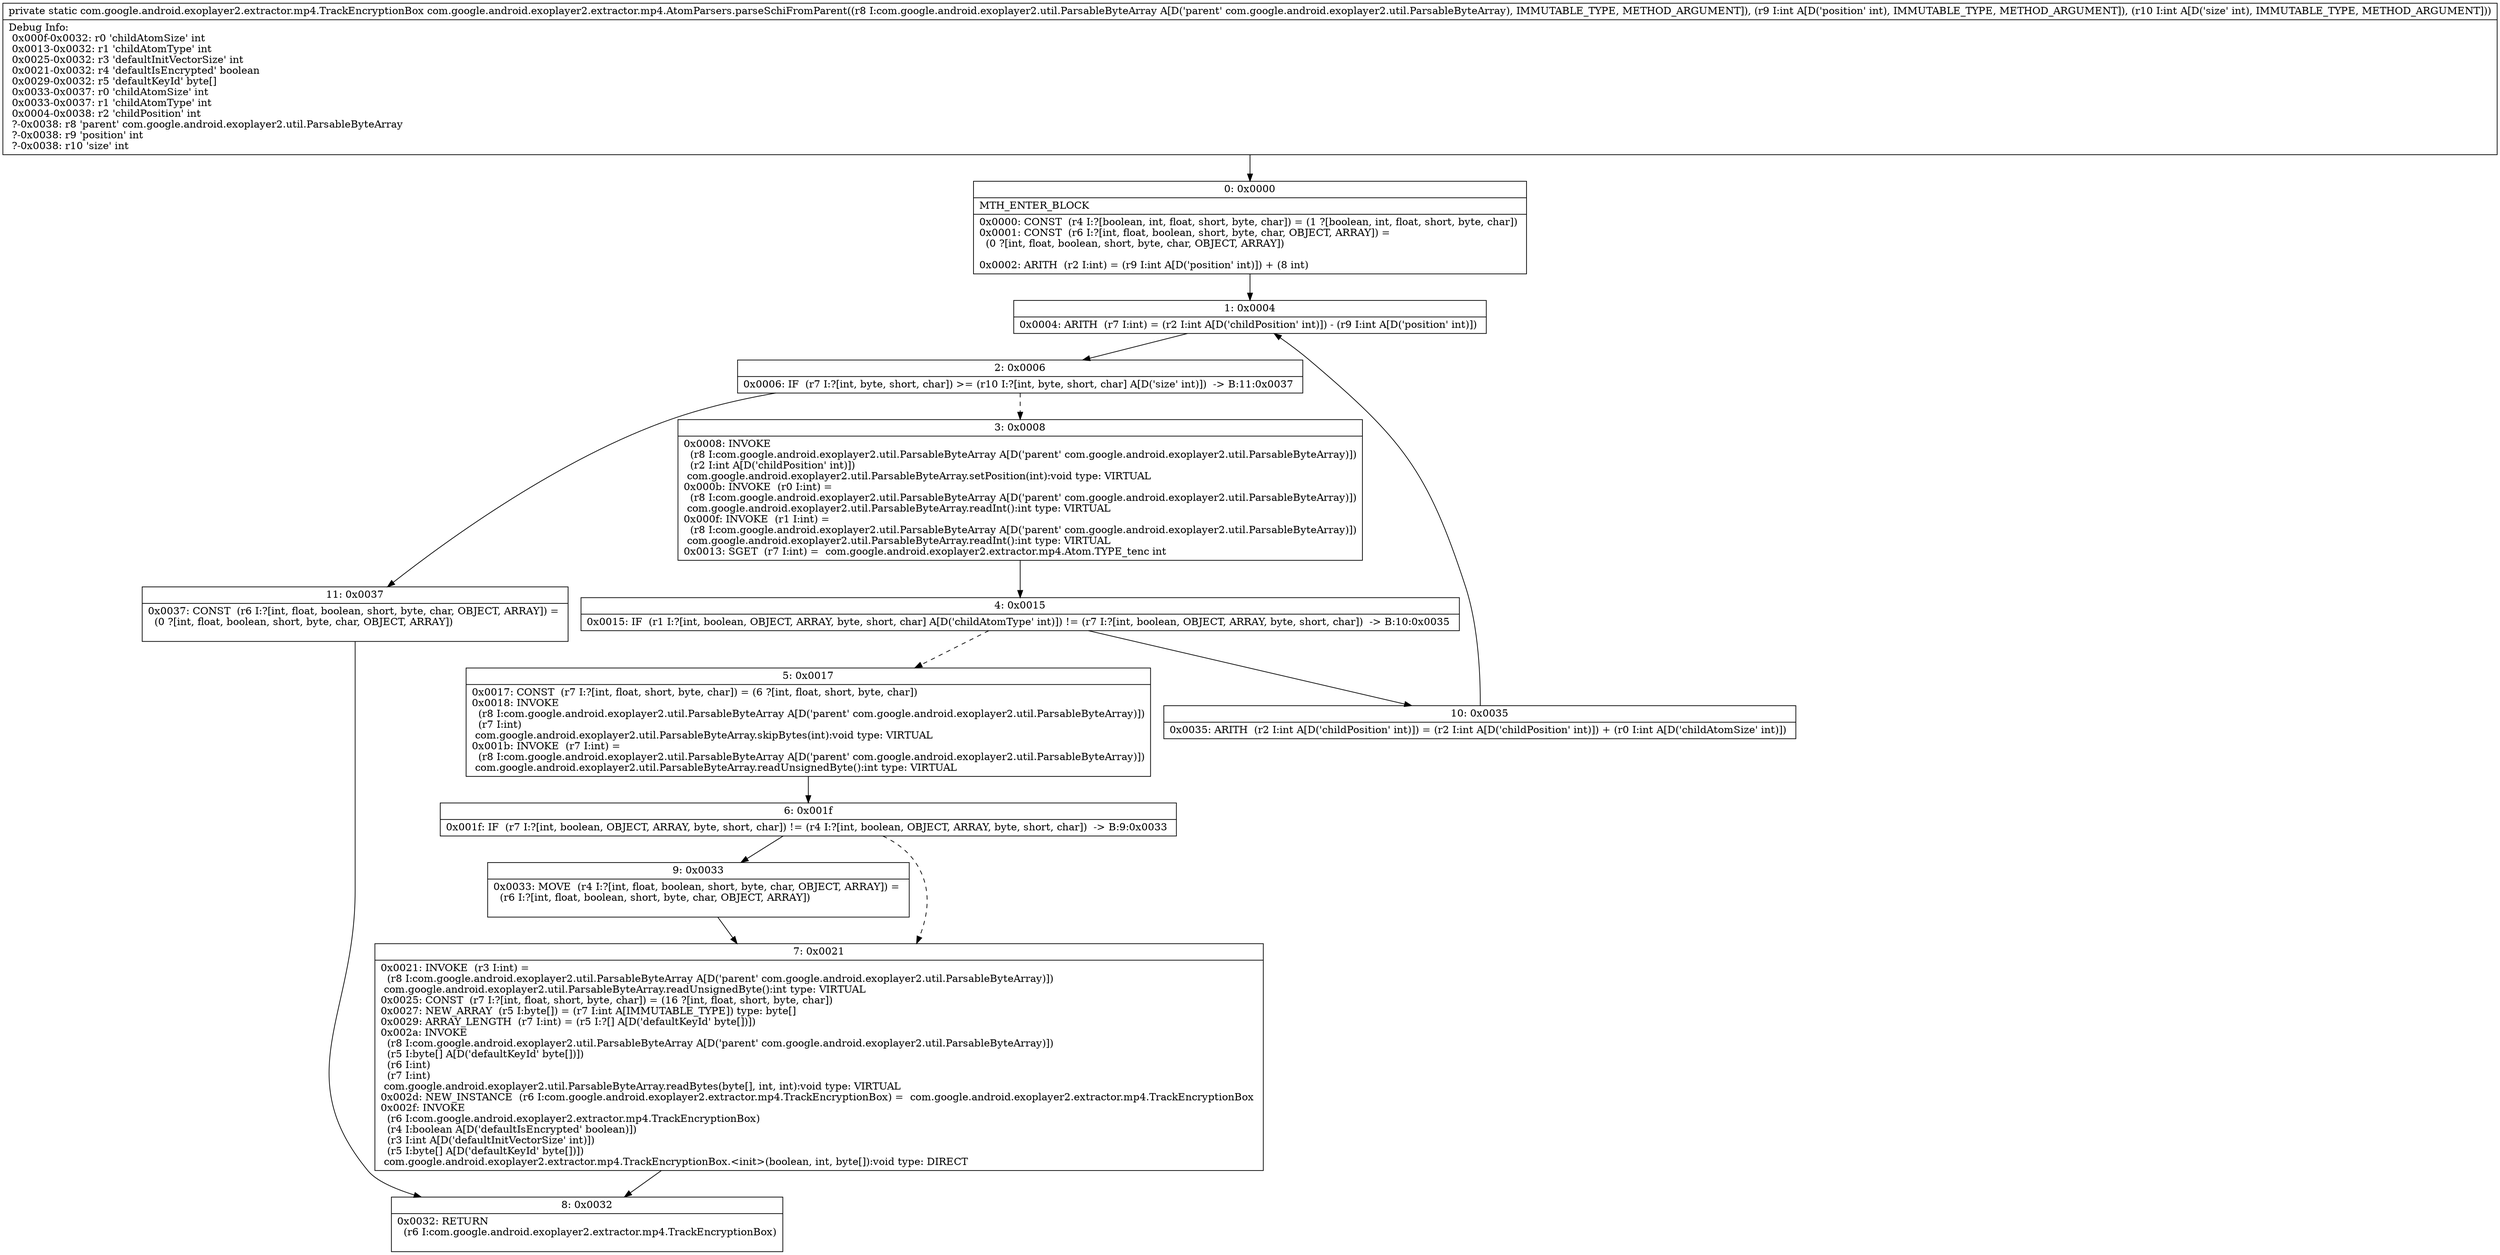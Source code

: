 digraph "CFG forcom.google.android.exoplayer2.extractor.mp4.AtomParsers.parseSchiFromParent(Lcom\/google\/android\/exoplayer2\/util\/ParsableByteArray;II)Lcom\/google\/android\/exoplayer2\/extractor\/mp4\/TrackEncryptionBox;" {
Node_0 [shape=record,label="{0\:\ 0x0000|MTH_ENTER_BLOCK\l|0x0000: CONST  (r4 I:?[boolean, int, float, short, byte, char]) = (1 ?[boolean, int, float, short, byte, char]) \l0x0001: CONST  (r6 I:?[int, float, boolean, short, byte, char, OBJECT, ARRAY]) = \l  (0 ?[int, float, boolean, short, byte, char, OBJECT, ARRAY])\l \l0x0002: ARITH  (r2 I:int) = (r9 I:int A[D('position' int)]) + (8 int) \l}"];
Node_1 [shape=record,label="{1\:\ 0x0004|0x0004: ARITH  (r7 I:int) = (r2 I:int A[D('childPosition' int)]) \- (r9 I:int A[D('position' int)]) \l}"];
Node_2 [shape=record,label="{2\:\ 0x0006|0x0006: IF  (r7 I:?[int, byte, short, char]) \>= (r10 I:?[int, byte, short, char] A[D('size' int)])  \-\> B:11:0x0037 \l}"];
Node_3 [shape=record,label="{3\:\ 0x0008|0x0008: INVOKE  \l  (r8 I:com.google.android.exoplayer2.util.ParsableByteArray A[D('parent' com.google.android.exoplayer2.util.ParsableByteArray)])\l  (r2 I:int A[D('childPosition' int)])\l com.google.android.exoplayer2.util.ParsableByteArray.setPosition(int):void type: VIRTUAL \l0x000b: INVOKE  (r0 I:int) = \l  (r8 I:com.google.android.exoplayer2.util.ParsableByteArray A[D('parent' com.google.android.exoplayer2.util.ParsableByteArray)])\l com.google.android.exoplayer2.util.ParsableByteArray.readInt():int type: VIRTUAL \l0x000f: INVOKE  (r1 I:int) = \l  (r8 I:com.google.android.exoplayer2.util.ParsableByteArray A[D('parent' com.google.android.exoplayer2.util.ParsableByteArray)])\l com.google.android.exoplayer2.util.ParsableByteArray.readInt():int type: VIRTUAL \l0x0013: SGET  (r7 I:int) =  com.google.android.exoplayer2.extractor.mp4.Atom.TYPE_tenc int \l}"];
Node_4 [shape=record,label="{4\:\ 0x0015|0x0015: IF  (r1 I:?[int, boolean, OBJECT, ARRAY, byte, short, char] A[D('childAtomType' int)]) != (r7 I:?[int, boolean, OBJECT, ARRAY, byte, short, char])  \-\> B:10:0x0035 \l}"];
Node_5 [shape=record,label="{5\:\ 0x0017|0x0017: CONST  (r7 I:?[int, float, short, byte, char]) = (6 ?[int, float, short, byte, char]) \l0x0018: INVOKE  \l  (r8 I:com.google.android.exoplayer2.util.ParsableByteArray A[D('parent' com.google.android.exoplayer2.util.ParsableByteArray)])\l  (r7 I:int)\l com.google.android.exoplayer2.util.ParsableByteArray.skipBytes(int):void type: VIRTUAL \l0x001b: INVOKE  (r7 I:int) = \l  (r8 I:com.google.android.exoplayer2.util.ParsableByteArray A[D('parent' com.google.android.exoplayer2.util.ParsableByteArray)])\l com.google.android.exoplayer2.util.ParsableByteArray.readUnsignedByte():int type: VIRTUAL \l}"];
Node_6 [shape=record,label="{6\:\ 0x001f|0x001f: IF  (r7 I:?[int, boolean, OBJECT, ARRAY, byte, short, char]) != (r4 I:?[int, boolean, OBJECT, ARRAY, byte, short, char])  \-\> B:9:0x0033 \l}"];
Node_7 [shape=record,label="{7\:\ 0x0021|0x0021: INVOKE  (r3 I:int) = \l  (r8 I:com.google.android.exoplayer2.util.ParsableByteArray A[D('parent' com.google.android.exoplayer2.util.ParsableByteArray)])\l com.google.android.exoplayer2.util.ParsableByteArray.readUnsignedByte():int type: VIRTUAL \l0x0025: CONST  (r7 I:?[int, float, short, byte, char]) = (16 ?[int, float, short, byte, char]) \l0x0027: NEW_ARRAY  (r5 I:byte[]) = (r7 I:int A[IMMUTABLE_TYPE]) type: byte[] \l0x0029: ARRAY_LENGTH  (r7 I:int) = (r5 I:?[] A[D('defaultKeyId' byte[])]) \l0x002a: INVOKE  \l  (r8 I:com.google.android.exoplayer2.util.ParsableByteArray A[D('parent' com.google.android.exoplayer2.util.ParsableByteArray)])\l  (r5 I:byte[] A[D('defaultKeyId' byte[])])\l  (r6 I:int)\l  (r7 I:int)\l com.google.android.exoplayer2.util.ParsableByteArray.readBytes(byte[], int, int):void type: VIRTUAL \l0x002d: NEW_INSTANCE  (r6 I:com.google.android.exoplayer2.extractor.mp4.TrackEncryptionBox) =  com.google.android.exoplayer2.extractor.mp4.TrackEncryptionBox \l0x002f: INVOKE  \l  (r6 I:com.google.android.exoplayer2.extractor.mp4.TrackEncryptionBox)\l  (r4 I:boolean A[D('defaultIsEncrypted' boolean)])\l  (r3 I:int A[D('defaultInitVectorSize' int)])\l  (r5 I:byte[] A[D('defaultKeyId' byte[])])\l com.google.android.exoplayer2.extractor.mp4.TrackEncryptionBox.\<init\>(boolean, int, byte[]):void type: DIRECT \l}"];
Node_8 [shape=record,label="{8\:\ 0x0032|0x0032: RETURN  \l  (r6 I:com.google.android.exoplayer2.extractor.mp4.TrackEncryptionBox)\l \l}"];
Node_9 [shape=record,label="{9\:\ 0x0033|0x0033: MOVE  (r4 I:?[int, float, boolean, short, byte, char, OBJECT, ARRAY]) = \l  (r6 I:?[int, float, boolean, short, byte, char, OBJECT, ARRAY])\l \l}"];
Node_10 [shape=record,label="{10\:\ 0x0035|0x0035: ARITH  (r2 I:int A[D('childPosition' int)]) = (r2 I:int A[D('childPosition' int)]) + (r0 I:int A[D('childAtomSize' int)]) \l}"];
Node_11 [shape=record,label="{11\:\ 0x0037|0x0037: CONST  (r6 I:?[int, float, boolean, short, byte, char, OBJECT, ARRAY]) = \l  (0 ?[int, float, boolean, short, byte, char, OBJECT, ARRAY])\l \l}"];
MethodNode[shape=record,label="{private static com.google.android.exoplayer2.extractor.mp4.TrackEncryptionBox com.google.android.exoplayer2.extractor.mp4.AtomParsers.parseSchiFromParent((r8 I:com.google.android.exoplayer2.util.ParsableByteArray A[D('parent' com.google.android.exoplayer2.util.ParsableByteArray), IMMUTABLE_TYPE, METHOD_ARGUMENT]), (r9 I:int A[D('position' int), IMMUTABLE_TYPE, METHOD_ARGUMENT]), (r10 I:int A[D('size' int), IMMUTABLE_TYPE, METHOD_ARGUMENT]))  | Debug Info:\l  0x000f\-0x0032: r0 'childAtomSize' int\l  0x0013\-0x0032: r1 'childAtomType' int\l  0x0025\-0x0032: r3 'defaultInitVectorSize' int\l  0x0021\-0x0032: r4 'defaultIsEncrypted' boolean\l  0x0029\-0x0032: r5 'defaultKeyId' byte[]\l  0x0033\-0x0037: r0 'childAtomSize' int\l  0x0033\-0x0037: r1 'childAtomType' int\l  0x0004\-0x0038: r2 'childPosition' int\l  ?\-0x0038: r8 'parent' com.google.android.exoplayer2.util.ParsableByteArray\l  ?\-0x0038: r9 'position' int\l  ?\-0x0038: r10 'size' int\l}"];
MethodNode -> Node_0;
Node_0 -> Node_1;
Node_1 -> Node_2;
Node_2 -> Node_3[style=dashed];
Node_2 -> Node_11;
Node_3 -> Node_4;
Node_4 -> Node_5[style=dashed];
Node_4 -> Node_10;
Node_5 -> Node_6;
Node_6 -> Node_7[style=dashed];
Node_6 -> Node_9;
Node_7 -> Node_8;
Node_9 -> Node_7;
Node_10 -> Node_1;
Node_11 -> Node_8;
}

